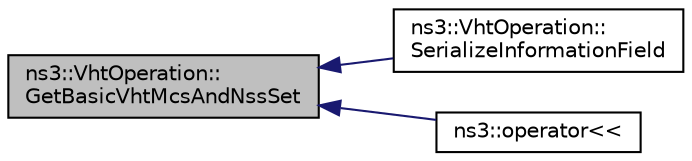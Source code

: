 digraph "ns3::VhtOperation::GetBasicVhtMcsAndNssSet"
{
  edge [fontname="Helvetica",fontsize="10",labelfontname="Helvetica",labelfontsize="10"];
  node [fontname="Helvetica",fontsize="10",shape=record];
  rankdir="LR";
  Node1 [label="ns3::VhtOperation::\lGetBasicVhtMcsAndNssSet",height=0.2,width=0.4,color="black", fillcolor="grey75", style="filled", fontcolor="black"];
  Node1 -> Node2 [dir="back",color="midnightblue",fontsize="10",style="solid"];
  Node2 [label="ns3::VhtOperation::\lSerializeInformationField",height=0.2,width=0.4,color="black", fillcolor="white", style="filled",URL="$d7/d41/classns3_1_1VhtOperation.html#a7e9f6a7be5da2ce7d61ebb142bc1a231"];
  Node1 -> Node3 [dir="back",color="midnightblue",fontsize="10",style="solid"];
  Node3 [label="ns3::operator\<\<",height=0.2,width=0.4,color="black", fillcolor="white", style="filled",URL="$d7/d2e/namespacens3.html#a130046800fb142349fb2315adcb8fbef"];
}
